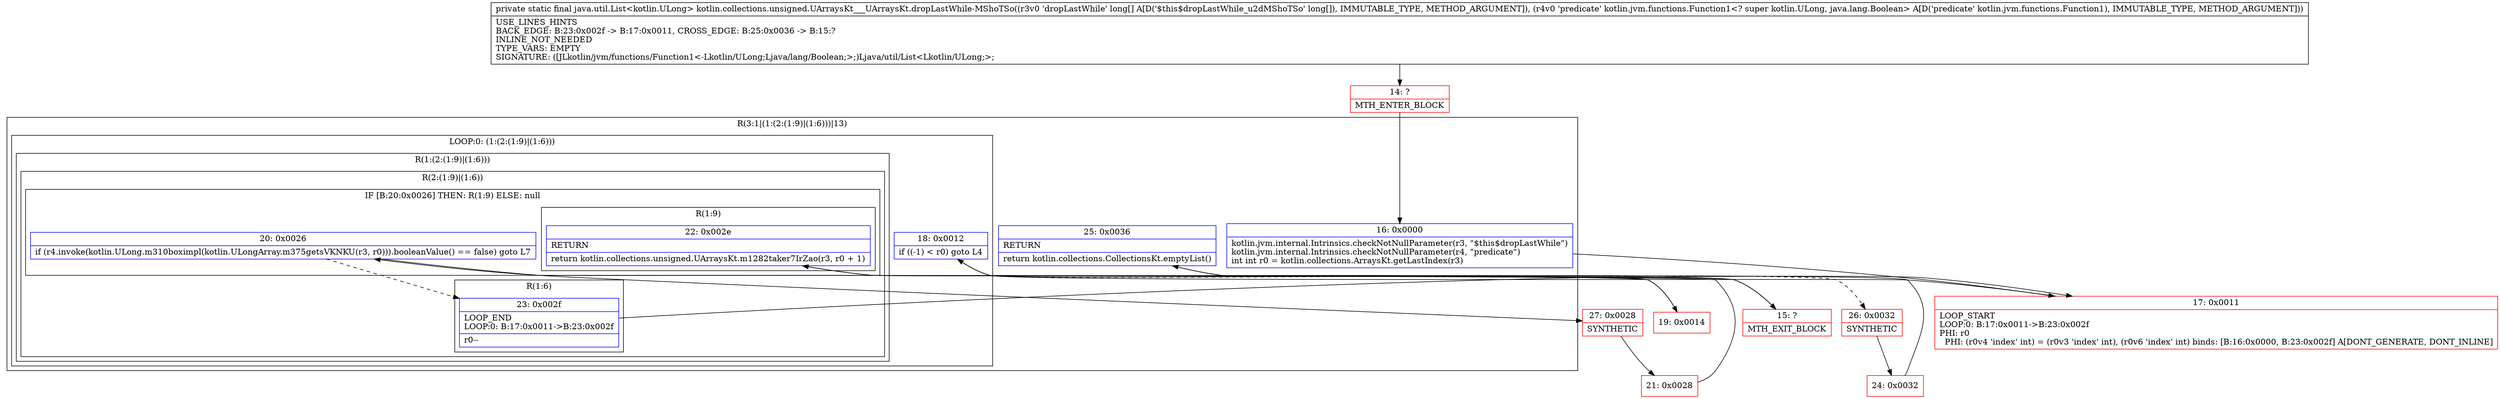 digraph "CFG forkotlin.collections.unsigned.UArraysKt___UArraysKt.dropLastWhile\-MShoTSo([JLkotlin\/jvm\/functions\/Function1;)Ljava\/util\/List;" {
subgraph cluster_Region_80624818 {
label = "R(3:1|(1:(2:(1:9)|(1:6)))|13)";
node [shape=record,color=blue];
Node_16 [shape=record,label="{16\:\ 0x0000|kotlin.jvm.internal.Intrinsics.checkNotNullParameter(r3, \"$this$dropLastWhile\")\lkotlin.jvm.internal.Intrinsics.checkNotNullParameter(r4, \"predicate\")\lint int r0 = kotlin.collections.ArraysKt.getLastIndex(r3)\l}"];
subgraph cluster_LoopRegion_277892296 {
label = "LOOP:0: (1:(2:(1:9)|(1:6)))";
node [shape=record,color=blue];
Node_18 [shape=record,label="{18\:\ 0x0012|if ((\-1) \< r0) goto L4\l}"];
subgraph cluster_Region_136910003 {
label = "R(1:(2:(1:9)|(1:6)))";
node [shape=record,color=blue];
subgraph cluster_Region_133981840 {
label = "R(2:(1:9)|(1:6))";
node [shape=record,color=blue];
subgraph cluster_IfRegion_1953899206 {
label = "IF [B:20:0x0026] THEN: R(1:9) ELSE: null";
node [shape=record,color=blue];
Node_20 [shape=record,label="{20\:\ 0x0026|if (r4.invoke(kotlin.ULong.m310boximpl(kotlin.ULongArray.m375getsVKNKU(r3, r0))).booleanValue() == false) goto L7\l}"];
subgraph cluster_Region_19442518 {
label = "R(1:9)";
node [shape=record,color=blue];
Node_22 [shape=record,label="{22\:\ 0x002e|RETURN\l|return kotlin.collections.unsigned.UArraysKt.m1282taker7IrZao(r3, r0 + 1)\l}"];
}
}
subgraph cluster_Region_1301280858 {
label = "R(1:6)";
node [shape=record,color=blue];
Node_23 [shape=record,label="{23\:\ 0x002f|LOOP_END\lLOOP:0: B:17:0x0011\-\>B:23:0x002f\l|r0\-\-\l}"];
}
}
}
}
Node_25 [shape=record,label="{25\:\ 0x0036|RETURN\l|return kotlin.collections.CollectionsKt.emptyList()\l}"];
}
Node_14 [shape=record,color=red,label="{14\:\ ?|MTH_ENTER_BLOCK\l}"];
Node_17 [shape=record,color=red,label="{17\:\ 0x0011|LOOP_START\lLOOP:0: B:17:0x0011\-\>B:23:0x002f\lPHI: r0 \l  PHI: (r0v4 'index' int) = (r0v3 'index' int), (r0v6 'index' int) binds: [B:16:0x0000, B:23:0x002f] A[DONT_GENERATE, DONT_INLINE]\l}"];
Node_19 [shape=record,color=red,label="{19\:\ 0x0014}"];
Node_27 [shape=record,color=red,label="{27\:\ 0x0028|SYNTHETIC\l}"];
Node_21 [shape=record,color=red,label="{21\:\ 0x0028}"];
Node_15 [shape=record,color=red,label="{15\:\ ?|MTH_EXIT_BLOCK\l}"];
Node_26 [shape=record,color=red,label="{26\:\ 0x0032|SYNTHETIC\l}"];
Node_24 [shape=record,color=red,label="{24\:\ 0x0032}"];
MethodNode[shape=record,label="{private static final java.util.List\<kotlin.ULong\> kotlin.collections.unsigned.UArraysKt___UArraysKt.dropLastWhile\-MShoTSo((r3v0 'dropLastWhile' long[] A[D('$this$dropLastWhile_u2dMShoTSo' long[]), IMMUTABLE_TYPE, METHOD_ARGUMENT]), (r4v0 'predicate' kotlin.jvm.functions.Function1\<? super kotlin.ULong, java.lang.Boolean\> A[D('predicate' kotlin.jvm.functions.Function1), IMMUTABLE_TYPE, METHOD_ARGUMENT]))  | USE_LINES_HINTS\lBACK_EDGE: B:23:0x002f \-\> B:17:0x0011, CROSS_EDGE: B:25:0x0036 \-\> B:15:?\lINLINE_NOT_NEEDED\lTYPE_VARS: EMPTY\lSIGNATURE: ([JLkotlin\/jvm\/functions\/Function1\<\-Lkotlin\/ULong;Ljava\/lang\/Boolean;\>;)Ljava\/util\/List\<Lkotlin\/ULong;\>;\l}"];
MethodNode -> Node_14;Node_16 -> Node_17;
Node_18 -> Node_19;
Node_18 -> Node_26[style=dashed];
Node_20 -> Node_23[style=dashed];
Node_20 -> Node_27;
Node_22 -> Node_15;
Node_23 -> Node_17;
Node_25 -> Node_15;
Node_14 -> Node_16;
Node_17 -> Node_18;
Node_19 -> Node_20;
Node_27 -> Node_21;
Node_21 -> Node_22;
Node_26 -> Node_24;
Node_24 -> Node_25;
}

